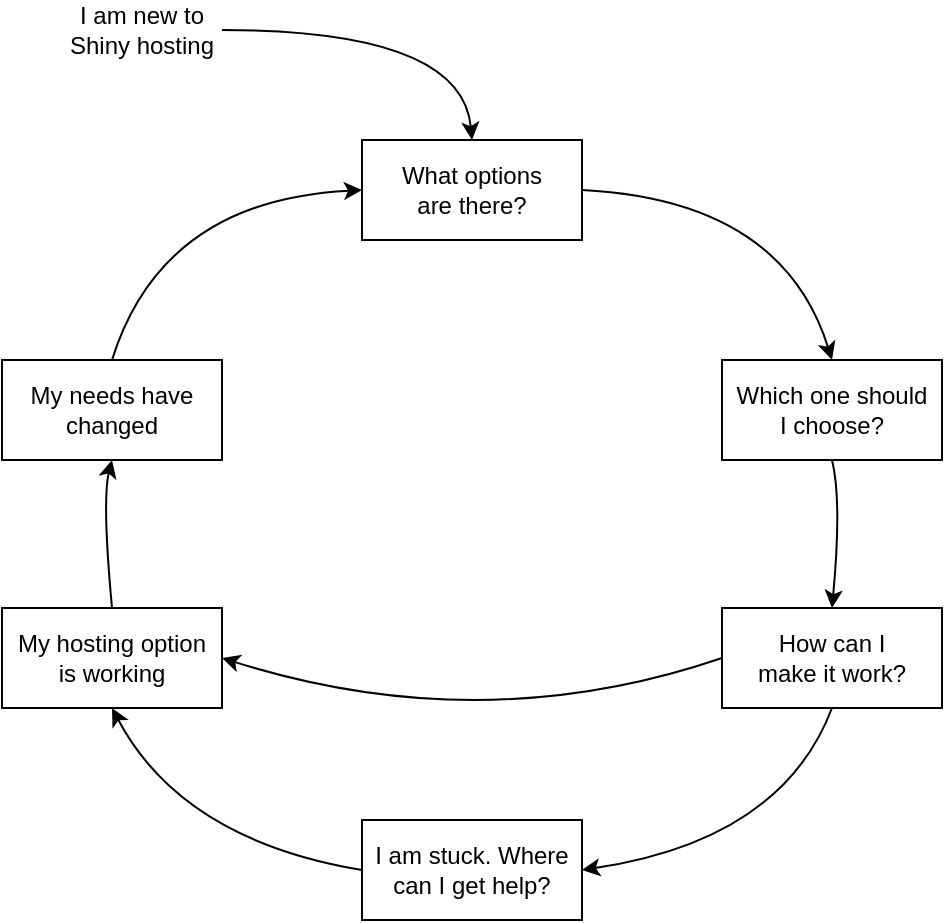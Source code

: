 <mxfile version="24.5.5" type="dropbox">
  <diagram name="Page-1" id="ALxjp6_uH2wn0X92kFWS">
    <mxGraphModel dx="799" dy="524" grid="1" gridSize="10" guides="1" tooltips="1" connect="1" arrows="1" fold="1" page="1" pageScale="1" pageWidth="1169" pageHeight="827" background="none" math="0" shadow="0">
      <root>
        <mxCell id="0" />
        <mxCell id="1" parent="0" />
        <mxCell id="T-EGLuceTleQ6SiZiBLL-1" value="&lt;div&gt;What options&lt;/div&gt;&lt;div&gt;are there?&lt;/div&gt;" style="rounded=0;whiteSpace=wrap;html=1;" vertex="1" parent="1">
          <mxGeometry x="520" y="180" width="110" height="50" as="geometry" />
        </mxCell>
        <mxCell id="T-EGLuceTleQ6SiZiBLL-2" value="&lt;div&gt;Which one should&lt;/div&gt;&lt;div&gt;I choose?&lt;/div&gt;" style="rounded=0;whiteSpace=wrap;html=1;" vertex="1" parent="1">
          <mxGeometry x="700" y="290" width="110" height="50" as="geometry" />
        </mxCell>
        <mxCell id="T-EGLuceTleQ6SiZiBLL-4" value="&lt;div&gt;How can I&lt;/div&gt;&lt;div&gt;make it work?&lt;/div&gt;" style="rounded=0;whiteSpace=wrap;html=1;" vertex="1" parent="1">
          <mxGeometry x="700" y="414" width="110" height="50" as="geometry" />
        </mxCell>
        <mxCell id="T-EGLuceTleQ6SiZiBLL-5" value="I am stuck. Where can I get help?" style="rounded=0;whiteSpace=wrap;html=1;" vertex="1" parent="1">
          <mxGeometry x="520" y="520" width="110" height="50" as="geometry" />
        </mxCell>
        <mxCell id="T-EGLuceTleQ6SiZiBLL-6" value="My needs have changed" style="rounded=0;whiteSpace=wrap;html=1;" vertex="1" parent="1">
          <mxGeometry x="340" y="290" width="110" height="50" as="geometry" />
        </mxCell>
        <mxCell id="T-EGLuceTleQ6SiZiBLL-7" value="&lt;div&gt;My hosting option&lt;/div&gt;&lt;div&gt;is working&lt;/div&gt;" style="rounded=0;whiteSpace=wrap;html=1;" vertex="1" parent="1">
          <mxGeometry x="340" y="414" width="110" height="50" as="geometry" />
        </mxCell>
        <mxCell id="T-EGLuceTleQ6SiZiBLL-9" value="" style="endArrow=classic;html=1;rounded=0;exitX=0.5;exitY=0;exitDx=0;exitDy=0;entryX=0.5;entryY=1;entryDx=0;entryDy=0;curved=1;" edge="1" parent="1" source="T-EGLuceTleQ6SiZiBLL-7" target="T-EGLuceTleQ6SiZiBLL-6">
          <mxGeometry width="50" height="50" relative="1" as="geometry">
            <mxPoint x="570" y="390" as="sourcePoint" />
            <mxPoint x="620" y="340" as="targetPoint" />
            <Array as="points">
              <mxPoint x="390" y="360" />
            </Array>
          </mxGeometry>
        </mxCell>
        <mxCell id="T-EGLuceTleQ6SiZiBLL-10" value="" style="endArrow=classic;html=1;rounded=0;exitX=0.5;exitY=0;exitDx=0;exitDy=0;entryX=0;entryY=0.5;entryDx=0;entryDy=0;curved=1;" edge="1" parent="1" source="T-EGLuceTleQ6SiZiBLL-6" target="T-EGLuceTleQ6SiZiBLL-1">
          <mxGeometry width="50" height="50" relative="1" as="geometry">
            <mxPoint x="400" y="260" as="sourcePoint" />
            <mxPoint x="450" y="210" as="targetPoint" />
            <Array as="points">
              <mxPoint x="420" y="210" />
            </Array>
          </mxGeometry>
        </mxCell>
        <mxCell id="T-EGLuceTleQ6SiZiBLL-11" value="" style="endArrow=classic;html=1;rounded=0;entryX=0.5;entryY=1;entryDx=0;entryDy=0;exitX=0;exitY=0.5;exitDx=0;exitDy=0;curved=1;" edge="1" parent="1" source="T-EGLuceTleQ6SiZiBLL-5" target="T-EGLuceTleQ6SiZiBLL-7">
          <mxGeometry width="50" height="50" relative="1" as="geometry">
            <mxPoint x="570" y="390" as="sourcePoint" />
            <mxPoint x="620" y="340" as="targetPoint" />
            <Array as="points">
              <mxPoint x="430" y="530" />
            </Array>
          </mxGeometry>
        </mxCell>
        <mxCell id="T-EGLuceTleQ6SiZiBLL-12" value="" style="endArrow=classic;html=1;rounded=0;entryX=1;entryY=0.5;entryDx=0;entryDy=0;exitX=0.5;exitY=1;exitDx=0;exitDy=0;curved=1;" edge="1" parent="1" source="T-EGLuceTleQ6SiZiBLL-4" target="T-EGLuceTleQ6SiZiBLL-5">
          <mxGeometry width="50" height="50" relative="1" as="geometry">
            <mxPoint x="570" y="390" as="sourcePoint" />
            <mxPoint x="620" y="340" as="targetPoint" />
            <Array as="points">
              <mxPoint x="730" y="530" />
            </Array>
          </mxGeometry>
        </mxCell>
        <mxCell id="T-EGLuceTleQ6SiZiBLL-13" value="" style="endArrow=classic;html=1;rounded=0;entryX=0.5;entryY=0;entryDx=0;entryDy=0;exitX=0.5;exitY=1;exitDx=0;exitDy=0;curved=1;" edge="1" parent="1" source="T-EGLuceTleQ6SiZiBLL-2" target="T-EGLuceTleQ6SiZiBLL-4">
          <mxGeometry width="50" height="50" relative="1" as="geometry">
            <mxPoint x="570" y="390" as="sourcePoint" />
            <mxPoint x="620" y="340" as="targetPoint" />
            <Array as="points">
              <mxPoint x="760" y="360" />
            </Array>
          </mxGeometry>
        </mxCell>
        <mxCell id="T-EGLuceTleQ6SiZiBLL-14" value="" style="endArrow=classic;html=1;rounded=0;exitX=1;exitY=0.5;exitDx=0;exitDy=0;entryX=0.5;entryY=0;entryDx=0;entryDy=0;curved=1;" edge="1" parent="1" source="T-EGLuceTleQ6SiZiBLL-1" target="T-EGLuceTleQ6SiZiBLL-2">
          <mxGeometry width="50" height="50" relative="1" as="geometry">
            <mxPoint x="570" y="390" as="sourcePoint" />
            <mxPoint x="620" y="340" as="targetPoint" />
            <Array as="points">
              <mxPoint x="730" y="210" />
            </Array>
          </mxGeometry>
        </mxCell>
        <mxCell id="T-EGLuceTleQ6SiZiBLL-15" value="" style="endArrow=classic;html=1;rounded=0;entryX=1;entryY=0.5;entryDx=0;entryDy=0;exitX=0;exitY=0.5;exitDx=0;exitDy=0;curved=1;" edge="1" parent="1" source="T-EGLuceTleQ6SiZiBLL-4" target="T-EGLuceTleQ6SiZiBLL-7">
          <mxGeometry width="50" height="50" relative="1" as="geometry">
            <mxPoint x="570" y="390" as="sourcePoint" />
            <mxPoint x="620" y="340" as="targetPoint" />
            <Array as="points">
              <mxPoint x="580" y="480" />
            </Array>
          </mxGeometry>
        </mxCell>
        <mxCell id="T-EGLuceTleQ6SiZiBLL-16" value="I am new to Shiny hosting" style="text;html=1;align=center;verticalAlign=middle;whiteSpace=wrap;rounded=0;" vertex="1" parent="1">
          <mxGeometry x="370" y="110" width="80" height="30" as="geometry" />
        </mxCell>
        <mxCell id="T-EGLuceTleQ6SiZiBLL-17" value="" style="endArrow=classic;html=1;rounded=0;exitX=1;exitY=0.5;exitDx=0;exitDy=0;entryX=0.5;entryY=0;entryDx=0;entryDy=0;curved=1;" edge="1" parent="1" source="T-EGLuceTleQ6SiZiBLL-16" target="T-EGLuceTleQ6SiZiBLL-1">
          <mxGeometry width="50" height="50" relative="1" as="geometry">
            <mxPoint x="460" y="120" as="sourcePoint" />
            <mxPoint x="510" y="70" as="targetPoint" />
            <Array as="points">
              <mxPoint x="570" y="125" />
            </Array>
          </mxGeometry>
        </mxCell>
      </root>
    </mxGraphModel>
  </diagram>
</mxfile>

